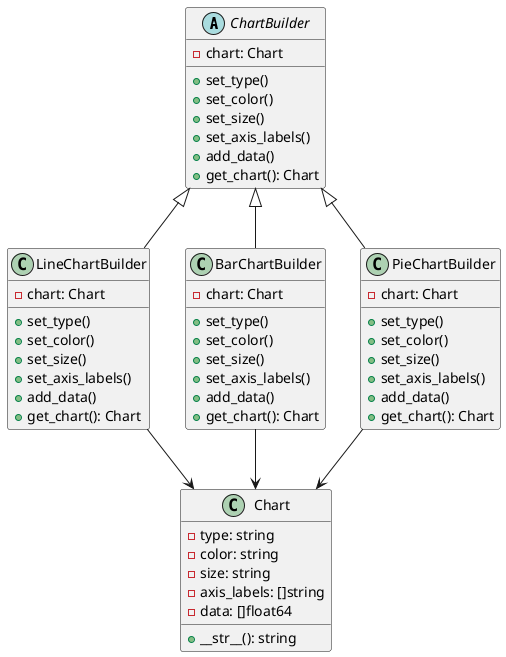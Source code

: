 @startuml

abstract class ChartBuilder {
    -chart: Chart
    +set_type()
    +set_color()
    +set_size()
    +set_axis_labels()
    +add_data()
    +get_chart(): Chart
}

class Chart {
    -type: string
    -color: string
    -size: string
    -axis_labels: []string
    -data: []float64
    +__str__(): string
}

class LineChartBuilder {
    -chart: Chart
    +set_type()
    +set_color()
    +set_size()
    +set_axis_labels()
    +add_data()
    +get_chart(): Chart
}

class BarChartBuilder {
    -chart: Chart
    +set_type()
    +set_color()
    +set_size()
    +set_axis_labels()
    +add_data()
    +get_chart(): Chart
}

class PieChartBuilder {
    -chart: Chart
    +set_type()
    +set_color()
    +set_size()
    +set_axis_labels()
    +add_data()
    +get_chart(): Chart
}

ChartBuilder <|-- LineChartBuilder
ChartBuilder <|-- BarChartBuilder
ChartBuilder <|-- PieChartBuilder

LineChartBuilder --> Chart
BarChartBuilder --> Chart
PieChartBuilder --> Chart

@enduml
